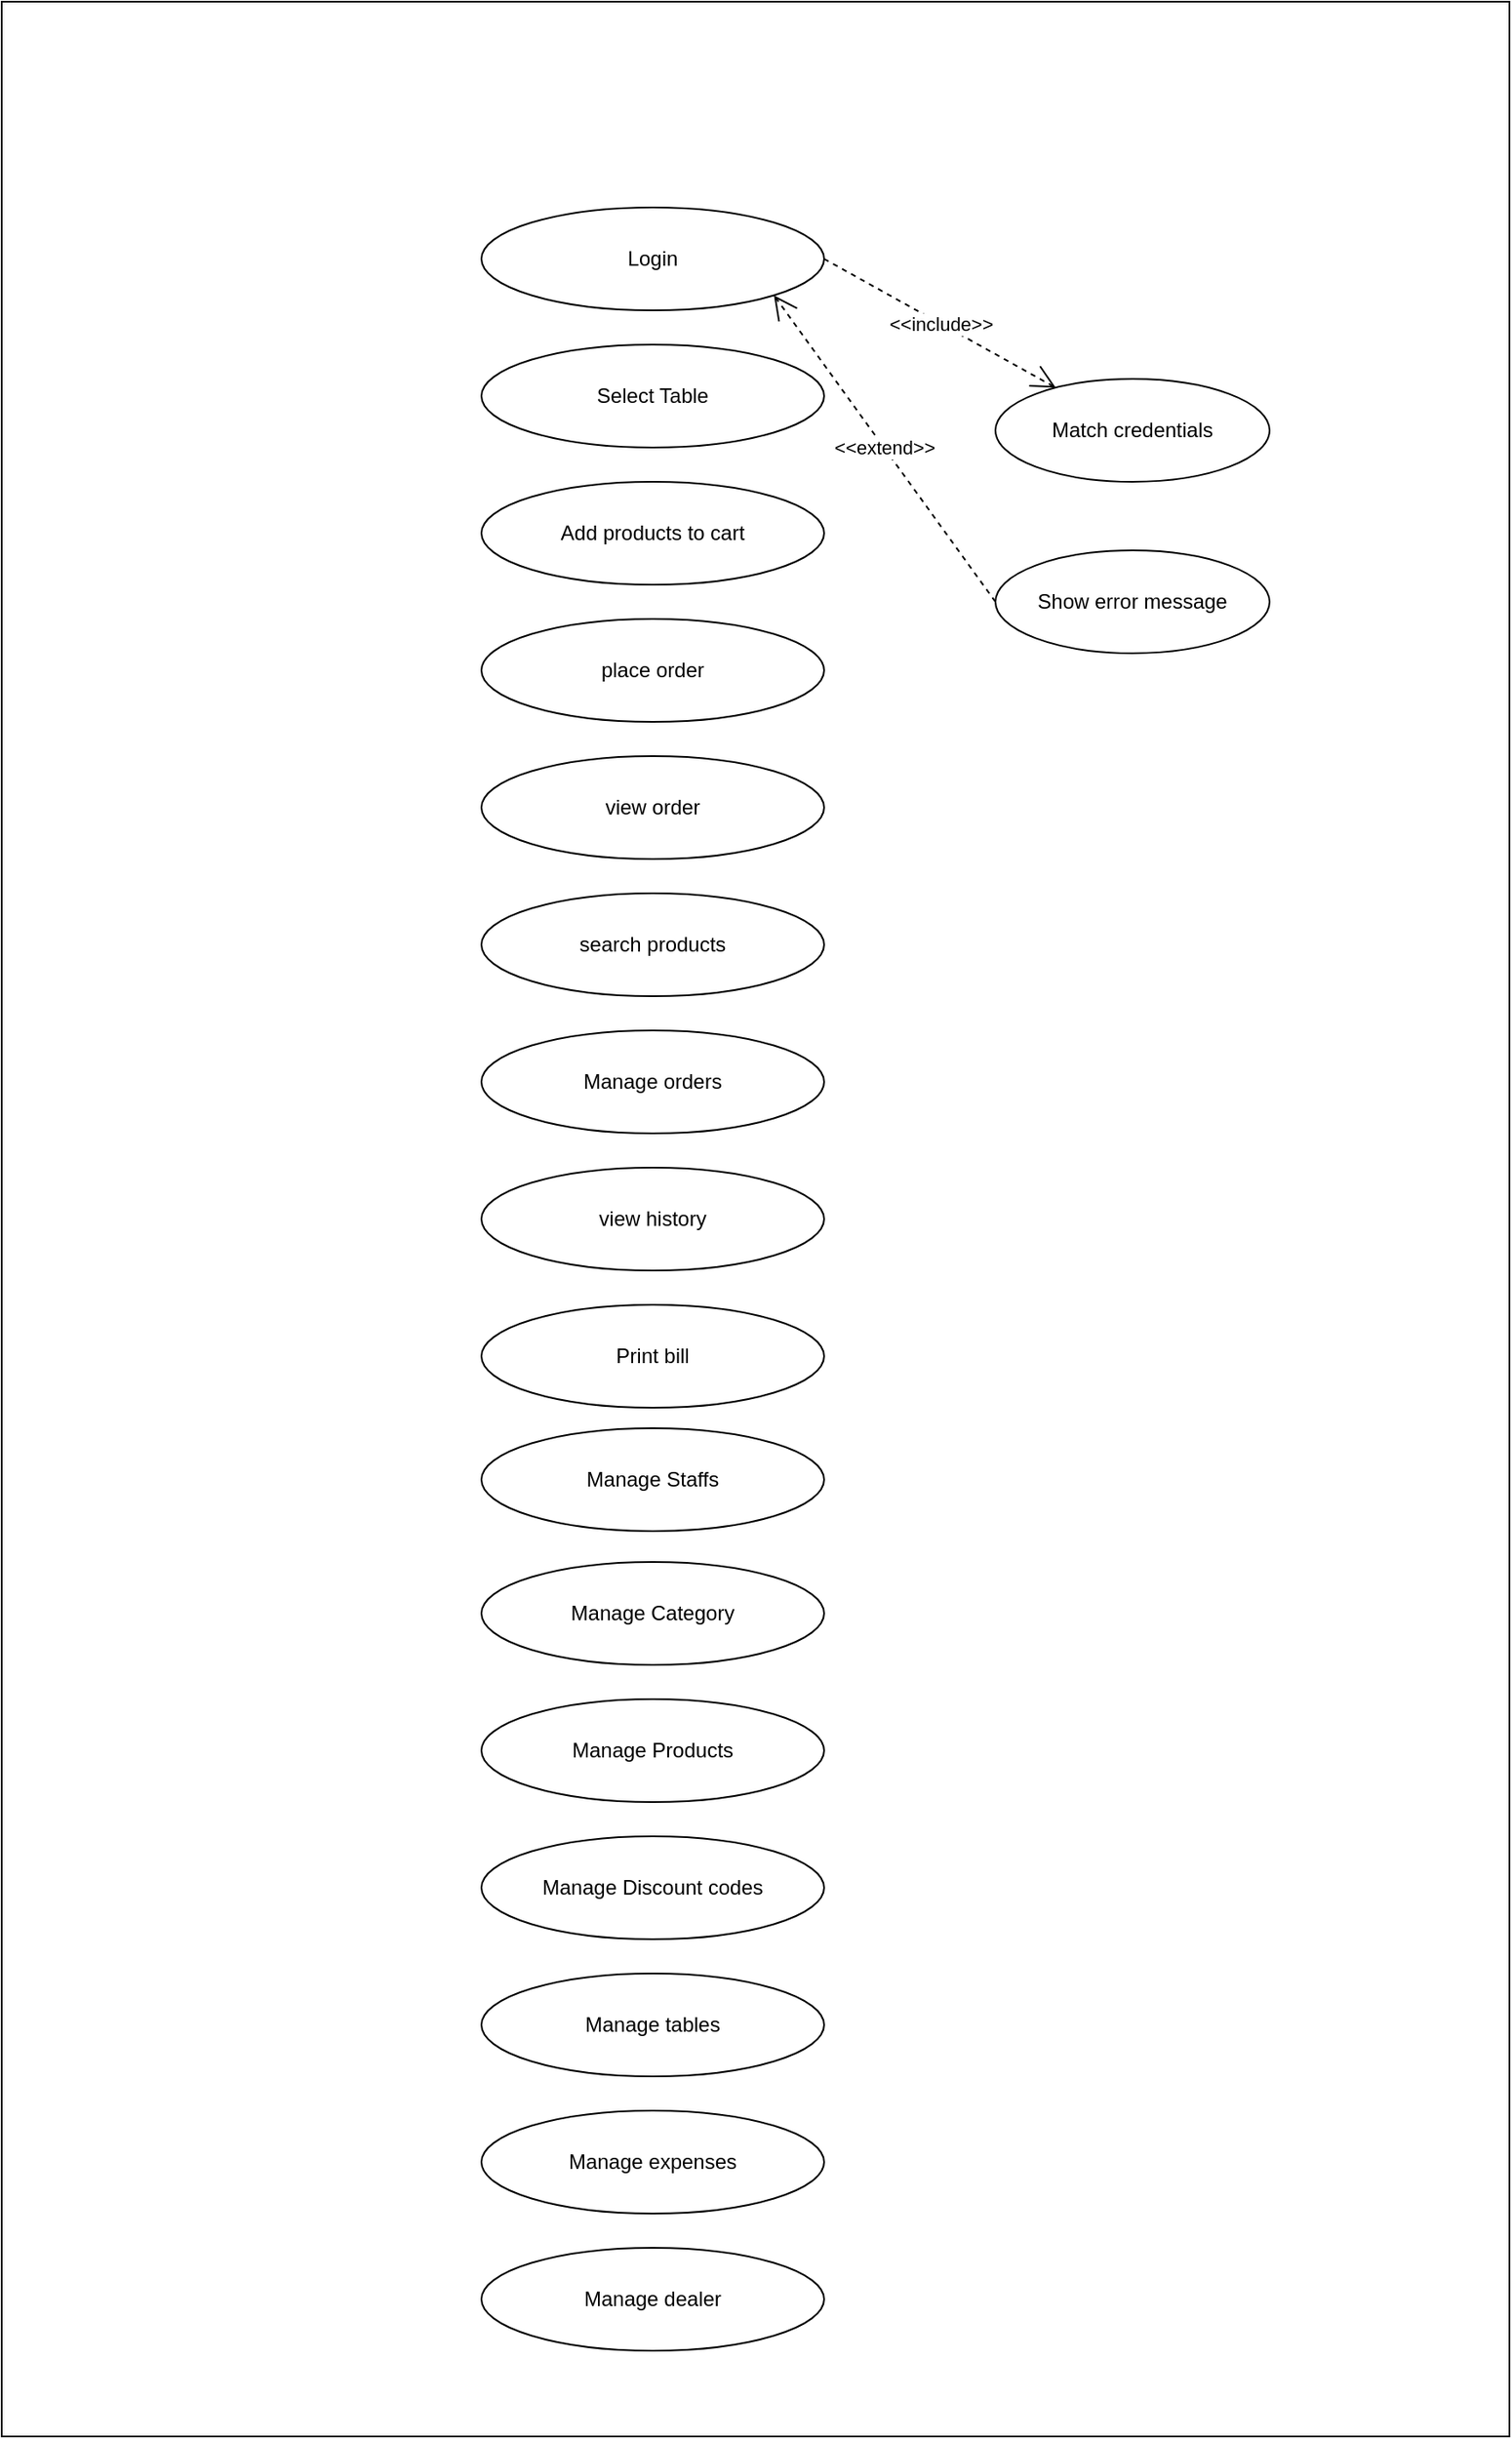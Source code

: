<mxfile version="21.7.1" type="github">
  <diagram name="Page-1" id="h1cQveKVRlLWknsqISAb">
    <mxGraphModel dx="945" dy="1787" grid="1" gridSize="10" guides="1" tooltips="1" connect="1" arrows="1" fold="1" page="1" pageScale="1" pageWidth="827" pageHeight="1169" math="0" shadow="0">
      <root>
        <mxCell id="0" />
        <mxCell id="1" parent="0" />
        <mxCell id="Yz0BapjsVZbX0awl0v2R-6" value="Login" style="ellipse;whiteSpace=wrap;html=1;" vertex="1" parent="1">
          <mxGeometry x="330" y="70" width="200" height="60" as="geometry" />
        </mxCell>
        <mxCell id="Yz0BapjsVZbX0awl0v2R-7" value="Select Table" style="ellipse;whiteSpace=wrap;html=1;" vertex="1" parent="1">
          <mxGeometry x="330" y="150" width="200" height="60" as="geometry" />
        </mxCell>
        <mxCell id="Yz0BapjsVZbX0awl0v2R-8" value="place order" style="ellipse;whiteSpace=wrap;html=1;" vertex="1" parent="1">
          <mxGeometry x="330" y="310" width="200" height="60" as="geometry" />
        </mxCell>
        <mxCell id="Yz0BapjsVZbX0awl0v2R-9" value="Add products to cart" style="ellipse;whiteSpace=wrap;html=1;" vertex="1" parent="1">
          <mxGeometry x="330" y="230" width="200" height="60" as="geometry" />
        </mxCell>
        <mxCell id="Yz0BapjsVZbX0awl0v2R-10" value="view history" style="ellipse;whiteSpace=wrap;html=1;" vertex="1" parent="1">
          <mxGeometry x="330" y="630" width="200" height="60" as="geometry" />
        </mxCell>
        <mxCell id="Yz0BapjsVZbX0awl0v2R-11" value="Manage orders" style="ellipse;whiteSpace=wrap;html=1;" vertex="1" parent="1">
          <mxGeometry x="330" y="550" width="200" height="60" as="geometry" />
        </mxCell>
        <mxCell id="Yz0BapjsVZbX0awl0v2R-12" value="search products" style="ellipse;whiteSpace=wrap;html=1;" vertex="1" parent="1">
          <mxGeometry x="330" y="470" width="200" height="60" as="geometry" />
        </mxCell>
        <mxCell id="Yz0BapjsVZbX0awl0v2R-13" value="view order" style="ellipse;whiteSpace=wrap;html=1;" vertex="1" parent="1">
          <mxGeometry x="330" y="390" width="200" height="60" as="geometry" />
        </mxCell>
        <mxCell id="Yz0BapjsVZbX0awl0v2R-14" value="Print bill" style="ellipse;whiteSpace=wrap;html=1;" vertex="1" parent="1">
          <mxGeometry x="330" y="710" width="200" height="60" as="geometry" />
        </mxCell>
        <mxCell id="Yz0BapjsVZbX0awl0v2R-15" value="Manage Staffs" style="ellipse;whiteSpace=wrap;html=1;" vertex="1" parent="1">
          <mxGeometry x="330" y="782" width="200" height="60" as="geometry" />
        </mxCell>
        <mxCell id="Yz0BapjsVZbX0awl0v2R-16" value="Manage Category" style="ellipse;whiteSpace=wrap;html=1;" vertex="1" parent="1">
          <mxGeometry x="330" y="860" width="200" height="60" as="geometry" />
        </mxCell>
        <mxCell id="Yz0BapjsVZbX0awl0v2R-17" value="Manage Products" style="ellipse;whiteSpace=wrap;html=1;" vertex="1" parent="1">
          <mxGeometry x="330" y="940" width="200" height="60" as="geometry" />
        </mxCell>
        <mxCell id="Yz0BapjsVZbX0awl0v2R-18" value="Manage Discount codes" style="ellipse;whiteSpace=wrap;html=1;" vertex="1" parent="1">
          <mxGeometry x="330" y="1020" width="200" height="60" as="geometry" />
        </mxCell>
        <mxCell id="Yz0BapjsVZbX0awl0v2R-19" value="Manage tables" style="ellipse;whiteSpace=wrap;html=1;" vertex="1" parent="1">
          <mxGeometry x="330" y="1100" width="200" height="60" as="geometry" />
        </mxCell>
        <mxCell id="Yz0BapjsVZbX0awl0v2R-20" value="Manage expenses" style="ellipse;whiteSpace=wrap;html=1;" vertex="1" parent="1">
          <mxGeometry x="330" y="1180" width="200" height="60" as="geometry" />
        </mxCell>
        <mxCell id="Yz0BapjsVZbX0awl0v2R-21" value="Manage dealer" style="ellipse;whiteSpace=wrap;html=1;" vertex="1" parent="1">
          <mxGeometry x="330" y="1260" width="200" height="60" as="geometry" />
        </mxCell>
        <mxCell id="Yz0BapjsVZbX0awl0v2R-23" value="&amp;lt;&amp;lt;include&amp;gt;&amp;gt;" style="endArrow=open;endSize=12;dashed=1;html=1;rounded=0;exitX=1;exitY=0.5;exitDx=0;exitDy=0;" edge="1" parent="1" source="Yz0BapjsVZbX0awl0v2R-6" target="Yz0BapjsVZbX0awl0v2R-24">
          <mxGeometry width="160" relative="1" as="geometry">
            <mxPoint x="530" y="99.5" as="sourcePoint" />
            <mxPoint x="650" y="100" as="targetPoint" />
          </mxGeometry>
        </mxCell>
        <mxCell id="Yz0BapjsVZbX0awl0v2R-24" value="Match credentials" style="ellipse;whiteSpace=wrap;html=1;" vertex="1" parent="1">
          <mxGeometry x="630" y="170" width="160" height="60" as="geometry" />
        </mxCell>
        <mxCell id="Yz0BapjsVZbX0awl0v2R-25" value="Show error message" style="ellipse;whiteSpace=wrap;html=1;" vertex="1" parent="1">
          <mxGeometry x="630" y="270" width="160" height="60" as="geometry" />
        </mxCell>
        <mxCell id="Yz0BapjsVZbX0awl0v2R-26" value="&amp;lt;&amp;lt;extend&amp;gt;&amp;gt;" style="endArrow=open;endSize=12;dashed=1;html=1;rounded=0;exitX=0;exitY=0.5;exitDx=0;exitDy=0;entryX=1;entryY=1;entryDx=0;entryDy=0;" edge="1" parent="1" source="Yz0BapjsVZbX0awl0v2R-25" target="Yz0BapjsVZbX0awl0v2R-6">
          <mxGeometry width="160" relative="1" as="geometry">
            <mxPoint x="300" y="280" as="sourcePoint" />
            <mxPoint x="460" y="280" as="targetPoint" />
          </mxGeometry>
        </mxCell>
        <mxCell id="Yz0BapjsVZbX0awl0v2R-28" value="" style="rounded=0;whiteSpace=wrap;html=1;fillColor=none;strokeWidth=1;" vertex="1" parent="1">
          <mxGeometry x="50" y="-50" width="880" height="1420" as="geometry" />
        </mxCell>
      </root>
    </mxGraphModel>
  </diagram>
</mxfile>
